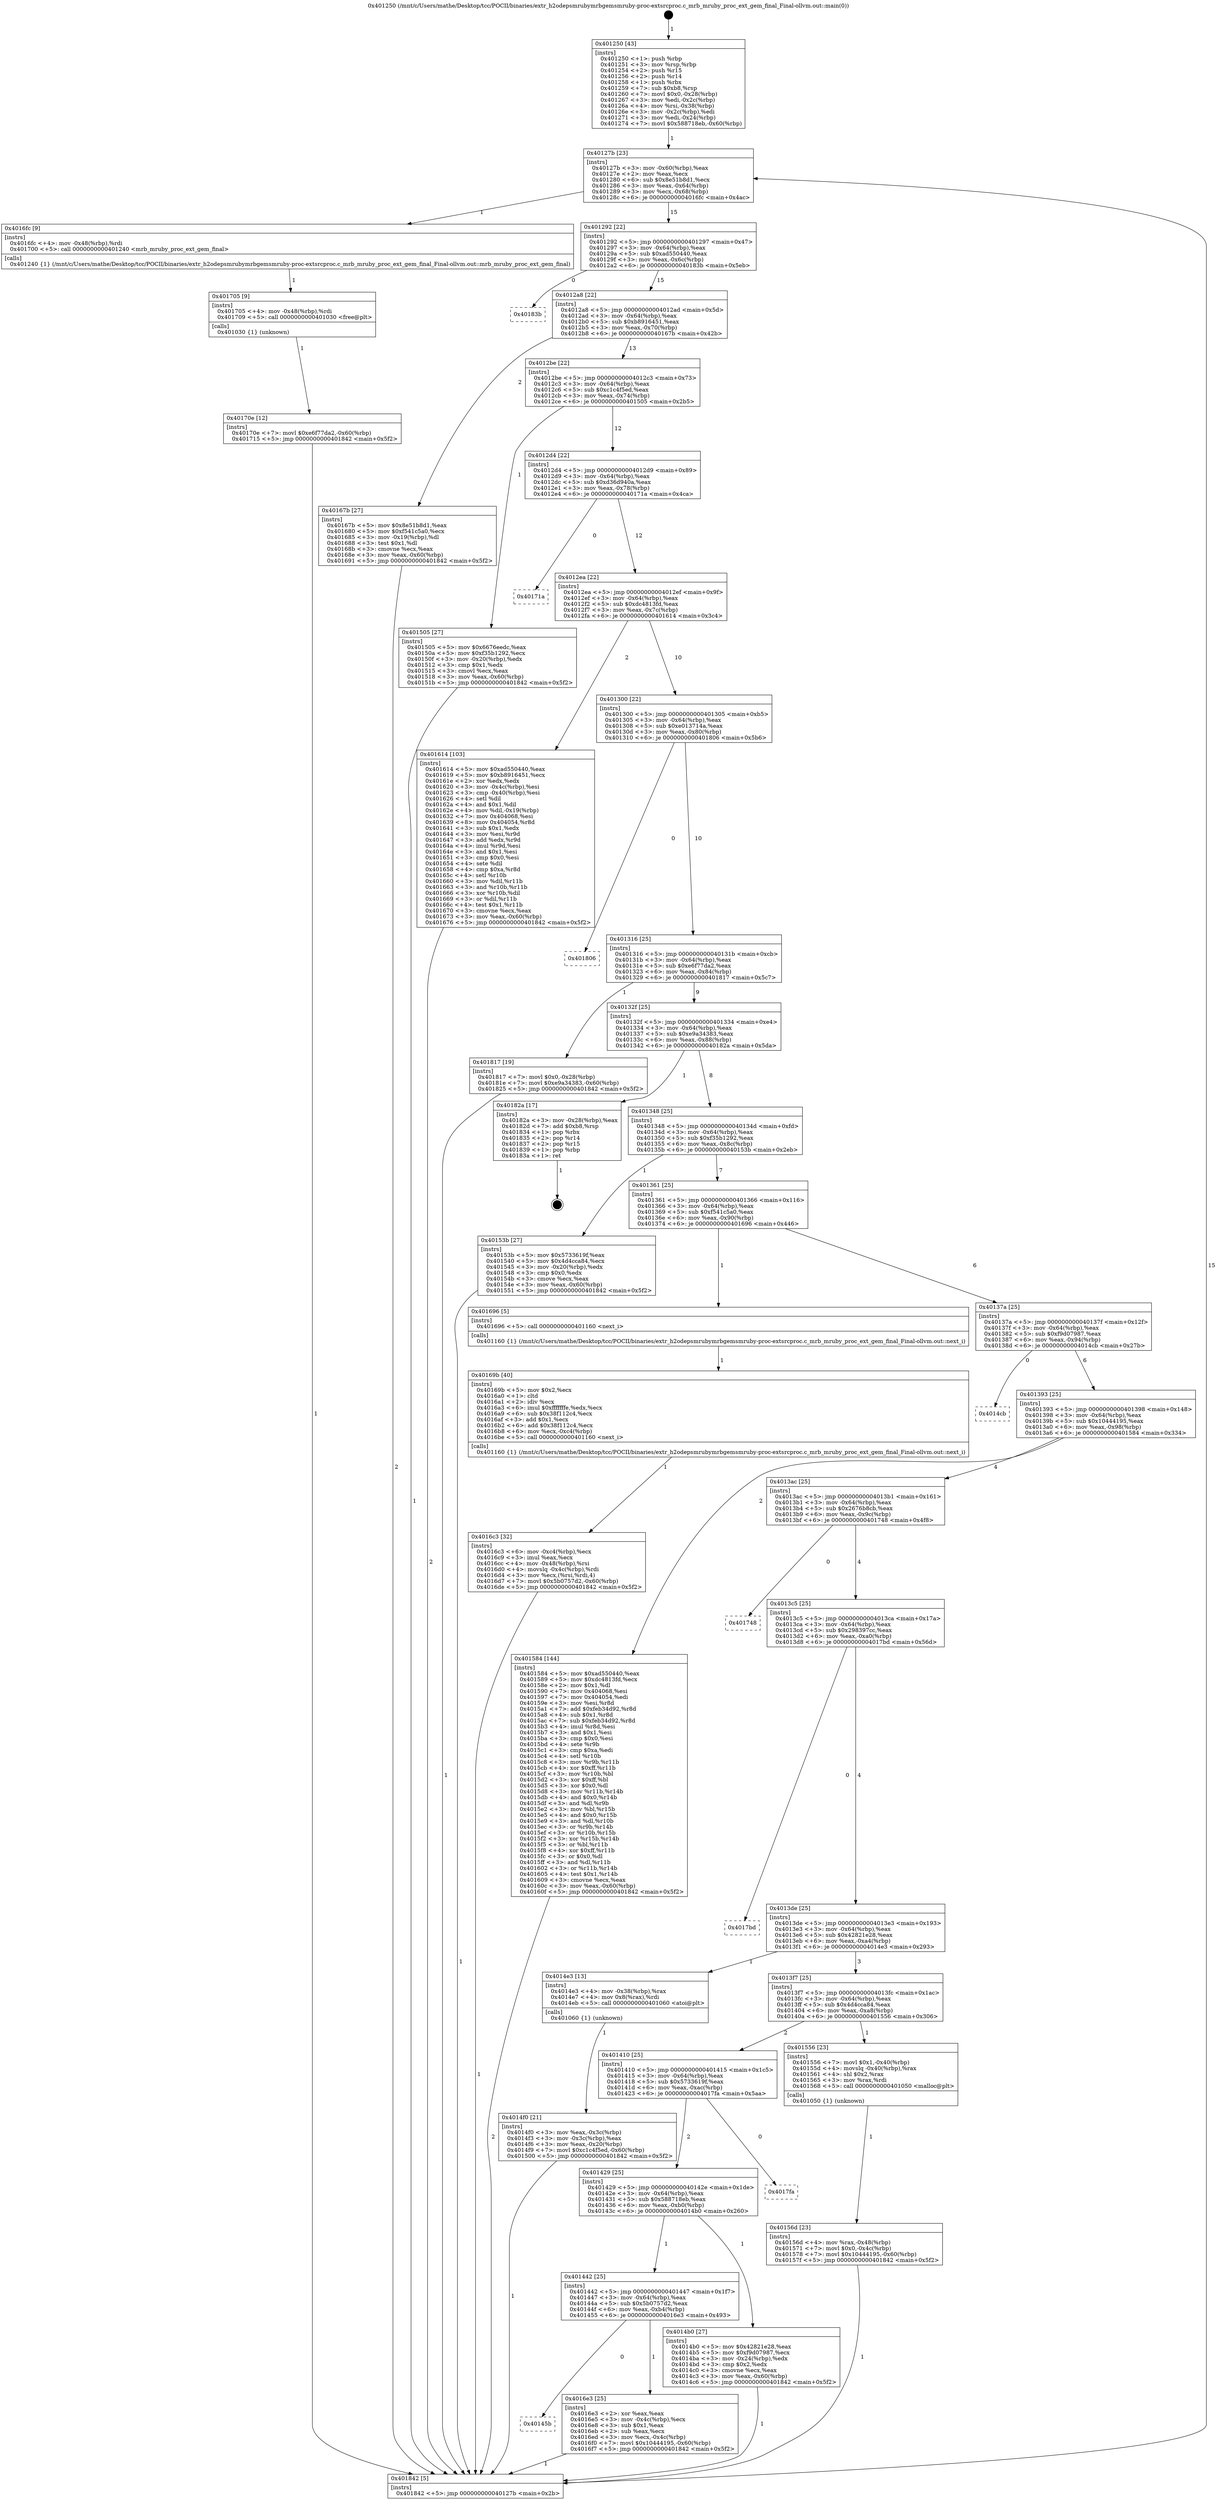 digraph "0x401250" {
  label = "0x401250 (/mnt/c/Users/mathe/Desktop/tcc/POCII/binaries/extr_h2odepsmrubymrbgemsmruby-proc-extsrcproc.c_mrb_mruby_proc_ext_gem_final_Final-ollvm.out::main(0))"
  labelloc = "t"
  node[shape=record]

  Entry [label="",width=0.3,height=0.3,shape=circle,fillcolor=black,style=filled]
  "0x40127b" [label="{
     0x40127b [23]\l
     | [instrs]\l
     &nbsp;&nbsp;0x40127b \<+3\>: mov -0x60(%rbp),%eax\l
     &nbsp;&nbsp;0x40127e \<+2\>: mov %eax,%ecx\l
     &nbsp;&nbsp;0x401280 \<+6\>: sub $0x8e51b8d1,%ecx\l
     &nbsp;&nbsp;0x401286 \<+3\>: mov %eax,-0x64(%rbp)\l
     &nbsp;&nbsp;0x401289 \<+3\>: mov %ecx,-0x68(%rbp)\l
     &nbsp;&nbsp;0x40128c \<+6\>: je 00000000004016fc \<main+0x4ac\>\l
  }"]
  "0x4016fc" [label="{
     0x4016fc [9]\l
     | [instrs]\l
     &nbsp;&nbsp;0x4016fc \<+4\>: mov -0x48(%rbp),%rdi\l
     &nbsp;&nbsp;0x401700 \<+5\>: call 0000000000401240 \<mrb_mruby_proc_ext_gem_final\>\l
     | [calls]\l
     &nbsp;&nbsp;0x401240 \{1\} (/mnt/c/Users/mathe/Desktop/tcc/POCII/binaries/extr_h2odepsmrubymrbgemsmruby-proc-extsrcproc.c_mrb_mruby_proc_ext_gem_final_Final-ollvm.out::mrb_mruby_proc_ext_gem_final)\l
  }"]
  "0x401292" [label="{
     0x401292 [22]\l
     | [instrs]\l
     &nbsp;&nbsp;0x401292 \<+5\>: jmp 0000000000401297 \<main+0x47\>\l
     &nbsp;&nbsp;0x401297 \<+3\>: mov -0x64(%rbp),%eax\l
     &nbsp;&nbsp;0x40129a \<+5\>: sub $0xad550440,%eax\l
     &nbsp;&nbsp;0x40129f \<+3\>: mov %eax,-0x6c(%rbp)\l
     &nbsp;&nbsp;0x4012a2 \<+6\>: je 000000000040183b \<main+0x5eb\>\l
  }"]
  Exit [label="",width=0.3,height=0.3,shape=circle,fillcolor=black,style=filled,peripheries=2]
  "0x40183b" [label="{
     0x40183b\l
  }", style=dashed]
  "0x4012a8" [label="{
     0x4012a8 [22]\l
     | [instrs]\l
     &nbsp;&nbsp;0x4012a8 \<+5\>: jmp 00000000004012ad \<main+0x5d\>\l
     &nbsp;&nbsp;0x4012ad \<+3\>: mov -0x64(%rbp),%eax\l
     &nbsp;&nbsp;0x4012b0 \<+5\>: sub $0xb8916451,%eax\l
     &nbsp;&nbsp;0x4012b5 \<+3\>: mov %eax,-0x70(%rbp)\l
     &nbsp;&nbsp;0x4012b8 \<+6\>: je 000000000040167b \<main+0x42b\>\l
  }"]
  "0x40170e" [label="{
     0x40170e [12]\l
     | [instrs]\l
     &nbsp;&nbsp;0x40170e \<+7\>: movl $0xe6f77da2,-0x60(%rbp)\l
     &nbsp;&nbsp;0x401715 \<+5\>: jmp 0000000000401842 \<main+0x5f2\>\l
  }"]
  "0x40167b" [label="{
     0x40167b [27]\l
     | [instrs]\l
     &nbsp;&nbsp;0x40167b \<+5\>: mov $0x8e51b8d1,%eax\l
     &nbsp;&nbsp;0x401680 \<+5\>: mov $0xf541c5a0,%ecx\l
     &nbsp;&nbsp;0x401685 \<+3\>: mov -0x19(%rbp),%dl\l
     &nbsp;&nbsp;0x401688 \<+3\>: test $0x1,%dl\l
     &nbsp;&nbsp;0x40168b \<+3\>: cmovne %ecx,%eax\l
     &nbsp;&nbsp;0x40168e \<+3\>: mov %eax,-0x60(%rbp)\l
     &nbsp;&nbsp;0x401691 \<+5\>: jmp 0000000000401842 \<main+0x5f2\>\l
  }"]
  "0x4012be" [label="{
     0x4012be [22]\l
     | [instrs]\l
     &nbsp;&nbsp;0x4012be \<+5\>: jmp 00000000004012c3 \<main+0x73\>\l
     &nbsp;&nbsp;0x4012c3 \<+3\>: mov -0x64(%rbp),%eax\l
     &nbsp;&nbsp;0x4012c6 \<+5\>: sub $0xc1c4f5ed,%eax\l
     &nbsp;&nbsp;0x4012cb \<+3\>: mov %eax,-0x74(%rbp)\l
     &nbsp;&nbsp;0x4012ce \<+6\>: je 0000000000401505 \<main+0x2b5\>\l
  }"]
  "0x401705" [label="{
     0x401705 [9]\l
     | [instrs]\l
     &nbsp;&nbsp;0x401705 \<+4\>: mov -0x48(%rbp),%rdi\l
     &nbsp;&nbsp;0x401709 \<+5\>: call 0000000000401030 \<free@plt\>\l
     | [calls]\l
     &nbsp;&nbsp;0x401030 \{1\} (unknown)\l
  }"]
  "0x401505" [label="{
     0x401505 [27]\l
     | [instrs]\l
     &nbsp;&nbsp;0x401505 \<+5\>: mov $0x6676eedc,%eax\l
     &nbsp;&nbsp;0x40150a \<+5\>: mov $0xf35b1292,%ecx\l
     &nbsp;&nbsp;0x40150f \<+3\>: mov -0x20(%rbp),%edx\l
     &nbsp;&nbsp;0x401512 \<+3\>: cmp $0x1,%edx\l
     &nbsp;&nbsp;0x401515 \<+3\>: cmovl %ecx,%eax\l
     &nbsp;&nbsp;0x401518 \<+3\>: mov %eax,-0x60(%rbp)\l
     &nbsp;&nbsp;0x40151b \<+5\>: jmp 0000000000401842 \<main+0x5f2\>\l
  }"]
  "0x4012d4" [label="{
     0x4012d4 [22]\l
     | [instrs]\l
     &nbsp;&nbsp;0x4012d4 \<+5\>: jmp 00000000004012d9 \<main+0x89\>\l
     &nbsp;&nbsp;0x4012d9 \<+3\>: mov -0x64(%rbp),%eax\l
     &nbsp;&nbsp;0x4012dc \<+5\>: sub $0xd36d940a,%eax\l
     &nbsp;&nbsp;0x4012e1 \<+3\>: mov %eax,-0x78(%rbp)\l
     &nbsp;&nbsp;0x4012e4 \<+6\>: je 000000000040171a \<main+0x4ca\>\l
  }"]
  "0x40145b" [label="{
     0x40145b\l
  }", style=dashed]
  "0x40171a" [label="{
     0x40171a\l
  }", style=dashed]
  "0x4012ea" [label="{
     0x4012ea [22]\l
     | [instrs]\l
     &nbsp;&nbsp;0x4012ea \<+5\>: jmp 00000000004012ef \<main+0x9f\>\l
     &nbsp;&nbsp;0x4012ef \<+3\>: mov -0x64(%rbp),%eax\l
     &nbsp;&nbsp;0x4012f2 \<+5\>: sub $0xdc4813fd,%eax\l
     &nbsp;&nbsp;0x4012f7 \<+3\>: mov %eax,-0x7c(%rbp)\l
     &nbsp;&nbsp;0x4012fa \<+6\>: je 0000000000401614 \<main+0x3c4\>\l
  }"]
  "0x4016e3" [label="{
     0x4016e3 [25]\l
     | [instrs]\l
     &nbsp;&nbsp;0x4016e3 \<+2\>: xor %eax,%eax\l
     &nbsp;&nbsp;0x4016e5 \<+3\>: mov -0x4c(%rbp),%ecx\l
     &nbsp;&nbsp;0x4016e8 \<+3\>: sub $0x1,%eax\l
     &nbsp;&nbsp;0x4016eb \<+2\>: sub %eax,%ecx\l
     &nbsp;&nbsp;0x4016ed \<+3\>: mov %ecx,-0x4c(%rbp)\l
     &nbsp;&nbsp;0x4016f0 \<+7\>: movl $0x10444195,-0x60(%rbp)\l
     &nbsp;&nbsp;0x4016f7 \<+5\>: jmp 0000000000401842 \<main+0x5f2\>\l
  }"]
  "0x401614" [label="{
     0x401614 [103]\l
     | [instrs]\l
     &nbsp;&nbsp;0x401614 \<+5\>: mov $0xad550440,%eax\l
     &nbsp;&nbsp;0x401619 \<+5\>: mov $0xb8916451,%ecx\l
     &nbsp;&nbsp;0x40161e \<+2\>: xor %edx,%edx\l
     &nbsp;&nbsp;0x401620 \<+3\>: mov -0x4c(%rbp),%esi\l
     &nbsp;&nbsp;0x401623 \<+3\>: cmp -0x40(%rbp),%esi\l
     &nbsp;&nbsp;0x401626 \<+4\>: setl %dil\l
     &nbsp;&nbsp;0x40162a \<+4\>: and $0x1,%dil\l
     &nbsp;&nbsp;0x40162e \<+4\>: mov %dil,-0x19(%rbp)\l
     &nbsp;&nbsp;0x401632 \<+7\>: mov 0x404068,%esi\l
     &nbsp;&nbsp;0x401639 \<+8\>: mov 0x404054,%r8d\l
     &nbsp;&nbsp;0x401641 \<+3\>: sub $0x1,%edx\l
     &nbsp;&nbsp;0x401644 \<+3\>: mov %esi,%r9d\l
     &nbsp;&nbsp;0x401647 \<+3\>: add %edx,%r9d\l
     &nbsp;&nbsp;0x40164a \<+4\>: imul %r9d,%esi\l
     &nbsp;&nbsp;0x40164e \<+3\>: and $0x1,%esi\l
     &nbsp;&nbsp;0x401651 \<+3\>: cmp $0x0,%esi\l
     &nbsp;&nbsp;0x401654 \<+4\>: sete %dil\l
     &nbsp;&nbsp;0x401658 \<+4\>: cmp $0xa,%r8d\l
     &nbsp;&nbsp;0x40165c \<+4\>: setl %r10b\l
     &nbsp;&nbsp;0x401660 \<+3\>: mov %dil,%r11b\l
     &nbsp;&nbsp;0x401663 \<+3\>: and %r10b,%r11b\l
     &nbsp;&nbsp;0x401666 \<+3\>: xor %r10b,%dil\l
     &nbsp;&nbsp;0x401669 \<+3\>: or %dil,%r11b\l
     &nbsp;&nbsp;0x40166c \<+4\>: test $0x1,%r11b\l
     &nbsp;&nbsp;0x401670 \<+3\>: cmovne %ecx,%eax\l
     &nbsp;&nbsp;0x401673 \<+3\>: mov %eax,-0x60(%rbp)\l
     &nbsp;&nbsp;0x401676 \<+5\>: jmp 0000000000401842 \<main+0x5f2\>\l
  }"]
  "0x401300" [label="{
     0x401300 [22]\l
     | [instrs]\l
     &nbsp;&nbsp;0x401300 \<+5\>: jmp 0000000000401305 \<main+0xb5\>\l
     &nbsp;&nbsp;0x401305 \<+3\>: mov -0x64(%rbp),%eax\l
     &nbsp;&nbsp;0x401308 \<+5\>: sub $0xe013714a,%eax\l
     &nbsp;&nbsp;0x40130d \<+3\>: mov %eax,-0x80(%rbp)\l
     &nbsp;&nbsp;0x401310 \<+6\>: je 0000000000401806 \<main+0x5b6\>\l
  }"]
  "0x4016c3" [label="{
     0x4016c3 [32]\l
     | [instrs]\l
     &nbsp;&nbsp;0x4016c3 \<+6\>: mov -0xc4(%rbp),%ecx\l
     &nbsp;&nbsp;0x4016c9 \<+3\>: imul %eax,%ecx\l
     &nbsp;&nbsp;0x4016cc \<+4\>: mov -0x48(%rbp),%rsi\l
     &nbsp;&nbsp;0x4016d0 \<+4\>: movslq -0x4c(%rbp),%rdi\l
     &nbsp;&nbsp;0x4016d4 \<+3\>: mov %ecx,(%rsi,%rdi,4)\l
     &nbsp;&nbsp;0x4016d7 \<+7\>: movl $0x5b0757d2,-0x60(%rbp)\l
     &nbsp;&nbsp;0x4016de \<+5\>: jmp 0000000000401842 \<main+0x5f2\>\l
  }"]
  "0x401806" [label="{
     0x401806\l
  }", style=dashed]
  "0x401316" [label="{
     0x401316 [25]\l
     | [instrs]\l
     &nbsp;&nbsp;0x401316 \<+5\>: jmp 000000000040131b \<main+0xcb\>\l
     &nbsp;&nbsp;0x40131b \<+3\>: mov -0x64(%rbp),%eax\l
     &nbsp;&nbsp;0x40131e \<+5\>: sub $0xe6f77da2,%eax\l
     &nbsp;&nbsp;0x401323 \<+6\>: mov %eax,-0x84(%rbp)\l
     &nbsp;&nbsp;0x401329 \<+6\>: je 0000000000401817 \<main+0x5c7\>\l
  }"]
  "0x40169b" [label="{
     0x40169b [40]\l
     | [instrs]\l
     &nbsp;&nbsp;0x40169b \<+5\>: mov $0x2,%ecx\l
     &nbsp;&nbsp;0x4016a0 \<+1\>: cltd\l
     &nbsp;&nbsp;0x4016a1 \<+2\>: idiv %ecx\l
     &nbsp;&nbsp;0x4016a3 \<+6\>: imul $0xfffffffe,%edx,%ecx\l
     &nbsp;&nbsp;0x4016a9 \<+6\>: sub $0x38f112c4,%ecx\l
     &nbsp;&nbsp;0x4016af \<+3\>: add $0x1,%ecx\l
     &nbsp;&nbsp;0x4016b2 \<+6\>: add $0x38f112c4,%ecx\l
     &nbsp;&nbsp;0x4016b8 \<+6\>: mov %ecx,-0xc4(%rbp)\l
     &nbsp;&nbsp;0x4016be \<+5\>: call 0000000000401160 \<next_i\>\l
     | [calls]\l
     &nbsp;&nbsp;0x401160 \{1\} (/mnt/c/Users/mathe/Desktop/tcc/POCII/binaries/extr_h2odepsmrubymrbgemsmruby-proc-extsrcproc.c_mrb_mruby_proc_ext_gem_final_Final-ollvm.out::next_i)\l
  }"]
  "0x401817" [label="{
     0x401817 [19]\l
     | [instrs]\l
     &nbsp;&nbsp;0x401817 \<+7\>: movl $0x0,-0x28(%rbp)\l
     &nbsp;&nbsp;0x40181e \<+7\>: movl $0xe9a34383,-0x60(%rbp)\l
     &nbsp;&nbsp;0x401825 \<+5\>: jmp 0000000000401842 \<main+0x5f2\>\l
  }"]
  "0x40132f" [label="{
     0x40132f [25]\l
     | [instrs]\l
     &nbsp;&nbsp;0x40132f \<+5\>: jmp 0000000000401334 \<main+0xe4\>\l
     &nbsp;&nbsp;0x401334 \<+3\>: mov -0x64(%rbp),%eax\l
     &nbsp;&nbsp;0x401337 \<+5\>: sub $0xe9a34383,%eax\l
     &nbsp;&nbsp;0x40133c \<+6\>: mov %eax,-0x88(%rbp)\l
     &nbsp;&nbsp;0x401342 \<+6\>: je 000000000040182a \<main+0x5da\>\l
  }"]
  "0x40156d" [label="{
     0x40156d [23]\l
     | [instrs]\l
     &nbsp;&nbsp;0x40156d \<+4\>: mov %rax,-0x48(%rbp)\l
     &nbsp;&nbsp;0x401571 \<+7\>: movl $0x0,-0x4c(%rbp)\l
     &nbsp;&nbsp;0x401578 \<+7\>: movl $0x10444195,-0x60(%rbp)\l
     &nbsp;&nbsp;0x40157f \<+5\>: jmp 0000000000401842 \<main+0x5f2\>\l
  }"]
  "0x40182a" [label="{
     0x40182a [17]\l
     | [instrs]\l
     &nbsp;&nbsp;0x40182a \<+3\>: mov -0x28(%rbp),%eax\l
     &nbsp;&nbsp;0x40182d \<+7\>: add $0xb8,%rsp\l
     &nbsp;&nbsp;0x401834 \<+1\>: pop %rbx\l
     &nbsp;&nbsp;0x401835 \<+2\>: pop %r14\l
     &nbsp;&nbsp;0x401837 \<+2\>: pop %r15\l
     &nbsp;&nbsp;0x401839 \<+1\>: pop %rbp\l
     &nbsp;&nbsp;0x40183a \<+1\>: ret\l
  }"]
  "0x401348" [label="{
     0x401348 [25]\l
     | [instrs]\l
     &nbsp;&nbsp;0x401348 \<+5\>: jmp 000000000040134d \<main+0xfd\>\l
     &nbsp;&nbsp;0x40134d \<+3\>: mov -0x64(%rbp),%eax\l
     &nbsp;&nbsp;0x401350 \<+5\>: sub $0xf35b1292,%eax\l
     &nbsp;&nbsp;0x401355 \<+6\>: mov %eax,-0x8c(%rbp)\l
     &nbsp;&nbsp;0x40135b \<+6\>: je 000000000040153b \<main+0x2eb\>\l
  }"]
  "0x4014f0" [label="{
     0x4014f0 [21]\l
     | [instrs]\l
     &nbsp;&nbsp;0x4014f0 \<+3\>: mov %eax,-0x3c(%rbp)\l
     &nbsp;&nbsp;0x4014f3 \<+3\>: mov -0x3c(%rbp),%eax\l
     &nbsp;&nbsp;0x4014f6 \<+3\>: mov %eax,-0x20(%rbp)\l
     &nbsp;&nbsp;0x4014f9 \<+7\>: movl $0xc1c4f5ed,-0x60(%rbp)\l
     &nbsp;&nbsp;0x401500 \<+5\>: jmp 0000000000401842 \<main+0x5f2\>\l
  }"]
  "0x40153b" [label="{
     0x40153b [27]\l
     | [instrs]\l
     &nbsp;&nbsp;0x40153b \<+5\>: mov $0x5733619f,%eax\l
     &nbsp;&nbsp;0x401540 \<+5\>: mov $0x4d4cca84,%ecx\l
     &nbsp;&nbsp;0x401545 \<+3\>: mov -0x20(%rbp),%edx\l
     &nbsp;&nbsp;0x401548 \<+3\>: cmp $0x0,%edx\l
     &nbsp;&nbsp;0x40154b \<+3\>: cmove %ecx,%eax\l
     &nbsp;&nbsp;0x40154e \<+3\>: mov %eax,-0x60(%rbp)\l
     &nbsp;&nbsp;0x401551 \<+5\>: jmp 0000000000401842 \<main+0x5f2\>\l
  }"]
  "0x401361" [label="{
     0x401361 [25]\l
     | [instrs]\l
     &nbsp;&nbsp;0x401361 \<+5\>: jmp 0000000000401366 \<main+0x116\>\l
     &nbsp;&nbsp;0x401366 \<+3\>: mov -0x64(%rbp),%eax\l
     &nbsp;&nbsp;0x401369 \<+5\>: sub $0xf541c5a0,%eax\l
     &nbsp;&nbsp;0x40136e \<+6\>: mov %eax,-0x90(%rbp)\l
     &nbsp;&nbsp;0x401374 \<+6\>: je 0000000000401696 \<main+0x446\>\l
  }"]
  "0x401250" [label="{
     0x401250 [43]\l
     | [instrs]\l
     &nbsp;&nbsp;0x401250 \<+1\>: push %rbp\l
     &nbsp;&nbsp;0x401251 \<+3\>: mov %rsp,%rbp\l
     &nbsp;&nbsp;0x401254 \<+2\>: push %r15\l
     &nbsp;&nbsp;0x401256 \<+2\>: push %r14\l
     &nbsp;&nbsp;0x401258 \<+1\>: push %rbx\l
     &nbsp;&nbsp;0x401259 \<+7\>: sub $0xb8,%rsp\l
     &nbsp;&nbsp;0x401260 \<+7\>: movl $0x0,-0x28(%rbp)\l
     &nbsp;&nbsp;0x401267 \<+3\>: mov %edi,-0x2c(%rbp)\l
     &nbsp;&nbsp;0x40126a \<+4\>: mov %rsi,-0x38(%rbp)\l
     &nbsp;&nbsp;0x40126e \<+3\>: mov -0x2c(%rbp),%edi\l
     &nbsp;&nbsp;0x401271 \<+3\>: mov %edi,-0x24(%rbp)\l
     &nbsp;&nbsp;0x401274 \<+7\>: movl $0x588718eb,-0x60(%rbp)\l
  }"]
  "0x401696" [label="{
     0x401696 [5]\l
     | [instrs]\l
     &nbsp;&nbsp;0x401696 \<+5\>: call 0000000000401160 \<next_i\>\l
     | [calls]\l
     &nbsp;&nbsp;0x401160 \{1\} (/mnt/c/Users/mathe/Desktop/tcc/POCII/binaries/extr_h2odepsmrubymrbgemsmruby-proc-extsrcproc.c_mrb_mruby_proc_ext_gem_final_Final-ollvm.out::next_i)\l
  }"]
  "0x40137a" [label="{
     0x40137a [25]\l
     | [instrs]\l
     &nbsp;&nbsp;0x40137a \<+5\>: jmp 000000000040137f \<main+0x12f\>\l
     &nbsp;&nbsp;0x40137f \<+3\>: mov -0x64(%rbp),%eax\l
     &nbsp;&nbsp;0x401382 \<+5\>: sub $0xf9d07987,%eax\l
     &nbsp;&nbsp;0x401387 \<+6\>: mov %eax,-0x94(%rbp)\l
     &nbsp;&nbsp;0x40138d \<+6\>: je 00000000004014cb \<main+0x27b\>\l
  }"]
  "0x401842" [label="{
     0x401842 [5]\l
     | [instrs]\l
     &nbsp;&nbsp;0x401842 \<+5\>: jmp 000000000040127b \<main+0x2b\>\l
  }"]
  "0x4014cb" [label="{
     0x4014cb\l
  }", style=dashed]
  "0x401393" [label="{
     0x401393 [25]\l
     | [instrs]\l
     &nbsp;&nbsp;0x401393 \<+5\>: jmp 0000000000401398 \<main+0x148\>\l
     &nbsp;&nbsp;0x401398 \<+3\>: mov -0x64(%rbp),%eax\l
     &nbsp;&nbsp;0x40139b \<+5\>: sub $0x10444195,%eax\l
     &nbsp;&nbsp;0x4013a0 \<+6\>: mov %eax,-0x98(%rbp)\l
     &nbsp;&nbsp;0x4013a6 \<+6\>: je 0000000000401584 \<main+0x334\>\l
  }"]
  "0x401442" [label="{
     0x401442 [25]\l
     | [instrs]\l
     &nbsp;&nbsp;0x401442 \<+5\>: jmp 0000000000401447 \<main+0x1f7\>\l
     &nbsp;&nbsp;0x401447 \<+3\>: mov -0x64(%rbp),%eax\l
     &nbsp;&nbsp;0x40144a \<+5\>: sub $0x5b0757d2,%eax\l
     &nbsp;&nbsp;0x40144f \<+6\>: mov %eax,-0xb4(%rbp)\l
     &nbsp;&nbsp;0x401455 \<+6\>: je 00000000004016e3 \<main+0x493\>\l
  }"]
  "0x401584" [label="{
     0x401584 [144]\l
     | [instrs]\l
     &nbsp;&nbsp;0x401584 \<+5\>: mov $0xad550440,%eax\l
     &nbsp;&nbsp;0x401589 \<+5\>: mov $0xdc4813fd,%ecx\l
     &nbsp;&nbsp;0x40158e \<+2\>: mov $0x1,%dl\l
     &nbsp;&nbsp;0x401590 \<+7\>: mov 0x404068,%esi\l
     &nbsp;&nbsp;0x401597 \<+7\>: mov 0x404054,%edi\l
     &nbsp;&nbsp;0x40159e \<+3\>: mov %esi,%r8d\l
     &nbsp;&nbsp;0x4015a1 \<+7\>: add $0xfeb34d92,%r8d\l
     &nbsp;&nbsp;0x4015a8 \<+4\>: sub $0x1,%r8d\l
     &nbsp;&nbsp;0x4015ac \<+7\>: sub $0xfeb34d92,%r8d\l
     &nbsp;&nbsp;0x4015b3 \<+4\>: imul %r8d,%esi\l
     &nbsp;&nbsp;0x4015b7 \<+3\>: and $0x1,%esi\l
     &nbsp;&nbsp;0x4015ba \<+3\>: cmp $0x0,%esi\l
     &nbsp;&nbsp;0x4015bd \<+4\>: sete %r9b\l
     &nbsp;&nbsp;0x4015c1 \<+3\>: cmp $0xa,%edi\l
     &nbsp;&nbsp;0x4015c4 \<+4\>: setl %r10b\l
     &nbsp;&nbsp;0x4015c8 \<+3\>: mov %r9b,%r11b\l
     &nbsp;&nbsp;0x4015cb \<+4\>: xor $0xff,%r11b\l
     &nbsp;&nbsp;0x4015cf \<+3\>: mov %r10b,%bl\l
     &nbsp;&nbsp;0x4015d2 \<+3\>: xor $0xff,%bl\l
     &nbsp;&nbsp;0x4015d5 \<+3\>: xor $0x0,%dl\l
     &nbsp;&nbsp;0x4015d8 \<+3\>: mov %r11b,%r14b\l
     &nbsp;&nbsp;0x4015db \<+4\>: and $0x0,%r14b\l
     &nbsp;&nbsp;0x4015df \<+3\>: and %dl,%r9b\l
     &nbsp;&nbsp;0x4015e2 \<+3\>: mov %bl,%r15b\l
     &nbsp;&nbsp;0x4015e5 \<+4\>: and $0x0,%r15b\l
     &nbsp;&nbsp;0x4015e9 \<+3\>: and %dl,%r10b\l
     &nbsp;&nbsp;0x4015ec \<+3\>: or %r9b,%r14b\l
     &nbsp;&nbsp;0x4015ef \<+3\>: or %r10b,%r15b\l
     &nbsp;&nbsp;0x4015f2 \<+3\>: xor %r15b,%r14b\l
     &nbsp;&nbsp;0x4015f5 \<+3\>: or %bl,%r11b\l
     &nbsp;&nbsp;0x4015f8 \<+4\>: xor $0xff,%r11b\l
     &nbsp;&nbsp;0x4015fc \<+3\>: or $0x0,%dl\l
     &nbsp;&nbsp;0x4015ff \<+3\>: and %dl,%r11b\l
     &nbsp;&nbsp;0x401602 \<+3\>: or %r11b,%r14b\l
     &nbsp;&nbsp;0x401605 \<+4\>: test $0x1,%r14b\l
     &nbsp;&nbsp;0x401609 \<+3\>: cmovne %ecx,%eax\l
     &nbsp;&nbsp;0x40160c \<+3\>: mov %eax,-0x60(%rbp)\l
     &nbsp;&nbsp;0x40160f \<+5\>: jmp 0000000000401842 \<main+0x5f2\>\l
  }"]
  "0x4013ac" [label="{
     0x4013ac [25]\l
     | [instrs]\l
     &nbsp;&nbsp;0x4013ac \<+5\>: jmp 00000000004013b1 \<main+0x161\>\l
     &nbsp;&nbsp;0x4013b1 \<+3\>: mov -0x64(%rbp),%eax\l
     &nbsp;&nbsp;0x4013b4 \<+5\>: sub $0x2676b8cb,%eax\l
     &nbsp;&nbsp;0x4013b9 \<+6\>: mov %eax,-0x9c(%rbp)\l
     &nbsp;&nbsp;0x4013bf \<+6\>: je 0000000000401748 \<main+0x4f8\>\l
  }"]
  "0x4014b0" [label="{
     0x4014b0 [27]\l
     | [instrs]\l
     &nbsp;&nbsp;0x4014b0 \<+5\>: mov $0x42821e28,%eax\l
     &nbsp;&nbsp;0x4014b5 \<+5\>: mov $0xf9d07987,%ecx\l
     &nbsp;&nbsp;0x4014ba \<+3\>: mov -0x24(%rbp),%edx\l
     &nbsp;&nbsp;0x4014bd \<+3\>: cmp $0x2,%edx\l
     &nbsp;&nbsp;0x4014c0 \<+3\>: cmovne %ecx,%eax\l
     &nbsp;&nbsp;0x4014c3 \<+3\>: mov %eax,-0x60(%rbp)\l
     &nbsp;&nbsp;0x4014c6 \<+5\>: jmp 0000000000401842 \<main+0x5f2\>\l
  }"]
  "0x401748" [label="{
     0x401748\l
  }", style=dashed]
  "0x4013c5" [label="{
     0x4013c5 [25]\l
     | [instrs]\l
     &nbsp;&nbsp;0x4013c5 \<+5\>: jmp 00000000004013ca \<main+0x17a\>\l
     &nbsp;&nbsp;0x4013ca \<+3\>: mov -0x64(%rbp),%eax\l
     &nbsp;&nbsp;0x4013cd \<+5\>: sub $0x298397cc,%eax\l
     &nbsp;&nbsp;0x4013d2 \<+6\>: mov %eax,-0xa0(%rbp)\l
     &nbsp;&nbsp;0x4013d8 \<+6\>: je 00000000004017bd \<main+0x56d\>\l
  }"]
  "0x401429" [label="{
     0x401429 [25]\l
     | [instrs]\l
     &nbsp;&nbsp;0x401429 \<+5\>: jmp 000000000040142e \<main+0x1de\>\l
     &nbsp;&nbsp;0x40142e \<+3\>: mov -0x64(%rbp),%eax\l
     &nbsp;&nbsp;0x401431 \<+5\>: sub $0x588718eb,%eax\l
     &nbsp;&nbsp;0x401436 \<+6\>: mov %eax,-0xb0(%rbp)\l
     &nbsp;&nbsp;0x40143c \<+6\>: je 00000000004014b0 \<main+0x260\>\l
  }"]
  "0x4017bd" [label="{
     0x4017bd\l
  }", style=dashed]
  "0x4013de" [label="{
     0x4013de [25]\l
     | [instrs]\l
     &nbsp;&nbsp;0x4013de \<+5\>: jmp 00000000004013e3 \<main+0x193\>\l
     &nbsp;&nbsp;0x4013e3 \<+3\>: mov -0x64(%rbp),%eax\l
     &nbsp;&nbsp;0x4013e6 \<+5\>: sub $0x42821e28,%eax\l
     &nbsp;&nbsp;0x4013eb \<+6\>: mov %eax,-0xa4(%rbp)\l
     &nbsp;&nbsp;0x4013f1 \<+6\>: je 00000000004014e3 \<main+0x293\>\l
  }"]
  "0x4017fa" [label="{
     0x4017fa\l
  }", style=dashed]
  "0x4014e3" [label="{
     0x4014e3 [13]\l
     | [instrs]\l
     &nbsp;&nbsp;0x4014e3 \<+4\>: mov -0x38(%rbp),%rax\l
     &nbsp;&nbsp;0x4014e7 \<+4\>: mov 0x8(%rax),%rdi\l
     &nbsp;&nbsp;0x4014eb \<+5\>: call 0000000000401060 \<atoi@plt\>\l
     | [calls]\l
     &nbsp;&nbsp;0x401060 \{1\} (unknown)\l
  }"]
  "0x4013f7" [label="{
     0x4013f7 [25]\l
     | [instrs]\l
     &nbsp;&nbsp;0x4013f7 \<+5\>: jmp 00000000004013fc \<main+0x1ac\>\l
     &nbsp;&nbsp;0x4013fc \<+3\>: mov -0x64(%rbp),%eax\l
     &nbsp;&nbsp;0x4013ff \<+5\>: sub $0x4d4cca84,%eax\l
     &nbsp;&nbsp;0x401404 \<+6\>: mov %eax,-0xa8(%rbp)\l
     &nbsp;&nbsp;0x40140a \<+6\>: je 0000000000401556 \<main+0x306\>\l
  }"]
  "0x401410" [label="{
     0x401410 [25]\l
     | [instrs]\l
     &nbsp;&nbsp;0x401410 \<+5\>: jmp 0000000000401415 \<main+0x1c5\>\l
     &nbsp;&nbsp;0x401415 \<+3\>: mov -0x64(%rbp),%eax\l
     &nbsp;&nbsp;0x401418 \<+5\>: sub $0x5733619f,%eax\l
     &nbsp;&nbsp;0x40141d \<+6\>: mov %eax,-0xac(%rbp)\l
     &nbsp;&nbsp;0x401423 \<+6\>: je 00000000004017fa \<main+0x5aa\>\l
  }"]
  "0x401556" [label="{
     0x401556 [23]\l
     | [instrs]\l
     &nbsp;&nbsp;0x401556 \<+7\>: movl $0x1,-0x40(%rbp)\l
     &nbsp;&nbsp;0x40155d \<+4\>: movslq -0x40(%rbp),%rax\l
     &nbsp;&nbsp;0x401561 \<+4\>: shl $0x2,%rax\l
     &nbsp;&nbsp;0x401565 \<+3\>: mov %rax,%rdi\l
     &nbsp;&nbsp;0x401568 \<+5\>: call 0000000000401050 \<malloc@plt\>\l
     | [calls]\l
     &nbsp;&nbsp;0x401050 \{1\} (unknown)\l
  }"]
  Entry -> "0x401250" [label=" 1"]
  "0x40127b" -> "0x4016fc" [label=" 1"]
  "0x40127b" -> "0x401292" [label=" 15"]
  "0x40182a" -> Exit [label=" 1"]
  "0x401292" -> "0x40183b" [label=" 0"]
  "0x401292" -> "0x4012a8" [label=" 15"]
  "0x401817" -> "0x401842" [label=" 1"]
  "0x4012a8" -> "0x40167b" [label=" 2"]
  "0x4012a8" -> "0x4012be" [label=" 13"]
  "0x40170e" -> "0x401842" [label=" 1"]
  "0x4012be" -> "0x401505" [label=" 1"]
  "0x4012be" -> "0x4012d4" [label=" 12"]
  "0x401705" -> "0x40170e" [label=" 1"]
  "0x4012d4" -> "0x40171a" [label=" 0"]
  "0x4012d4" -> "0x4012ea" [label=" 12"]
  "0x4016fc" -> "0x401705" [label=" 1"]
  "0x4012ea" -> "0x401614" [label=" 2"]
  "0x4012ea" -> "0x401300" [label=" 10"]
  "0x4016e3" -> "0x401842" [label=" 1"]
  "0x401300" -> "0x401806" [label=" 0"]
  "0x401300" -> "0x401316" [label=" 10"]
  "0x401442" -> "0x4016e3" [label=" 1"]
  "0x401316" -> "0x401817" [label=" 1"]
  "0x401316" -> "0x40132f" [label=" 9"]
  "0x401442" -> "0x40145b" [label=" 0"]
  "0x40132f" -> "0x40182a" [label=" 1"]
  "0x40132f" -> "0x401348" [label=" 8"]
  "0x4016c3" -> "0x401842" [label=" 1"]
  "0x401348" -> "0x40153b" [label=" 1"]
  "0x401348" -> "0x401361" [label=" 7"]
  "0x40169b" -> "0x4016c3" [label=" 1"]
  "0x401361" -> "0x401696" [label=" 1"]
  "0x401361" -> "0x40137a" [label=" 6"]
  "0x401696" -> "0x40169b" [label=" 1"]
  "0x40137a" -> "0x4014cb" [label=" 0"]
  "0x40137a" -> "0x401393" [label=" 6"]
  "0x40167b" -> "0x401842" [label=" 2"]
  "0x401393" -> "0x401584" [label=" 2"]
  "0x401393" -> "0x4013ac" [label=" 4"]
  "0x401614" -> "0x401842" [label=" 2"]
  "0x4013ac" -> "0x401748" [label=" 0"]
  "0x4013ac" -> "0x4013c5" [label=" 4"]
  "0x401584" -> "0x401842" [label=" 2"]
  "0x4013c5" -> "0x4017bd" [label=" 0"]
  "0x4013c5" -> "0x4013de" [label=" 4"]
  "0x401556" -> "0x40156d" [label=" 1"]
  "0x4013de" -> "0x4014e3" [label=" 1"]
  "0x4013de" -> "0x4013f7" [label=" 3"]
  "0x40153b" -> "0x401842" [label=" 1"]
  "0x4013f7" -> "0x401556" [label=" 1"]
  "0x4013f7" -> "0x401410" [label=" 2"]
  "0x401505" -> "0x401842" [label=" 1"]
  "0x401410" -> "0x4017fa" [label=" 0"]
  "0x401410" -> "0x401429" [label=" 2"]
  "0x40156d" -> "0x401842" [label=" 1"]
  "0x401429" -> "0x4014b0" [label=" 1"]
  "0x401429" -> "0x401442" [label=" 1"]
  "0x4014b0" -> "0x401842" [label=" 1"]
  "0x401250" -> "0x40127b" [label=" 1"]
  "0x401842" -> "0x40127b" [label=" 15"]
  "0x4014e3" -> "0x4014f0" [label=" 1"]
  "0x4014f0" -> "0x401842" [label=" 1"]
}
